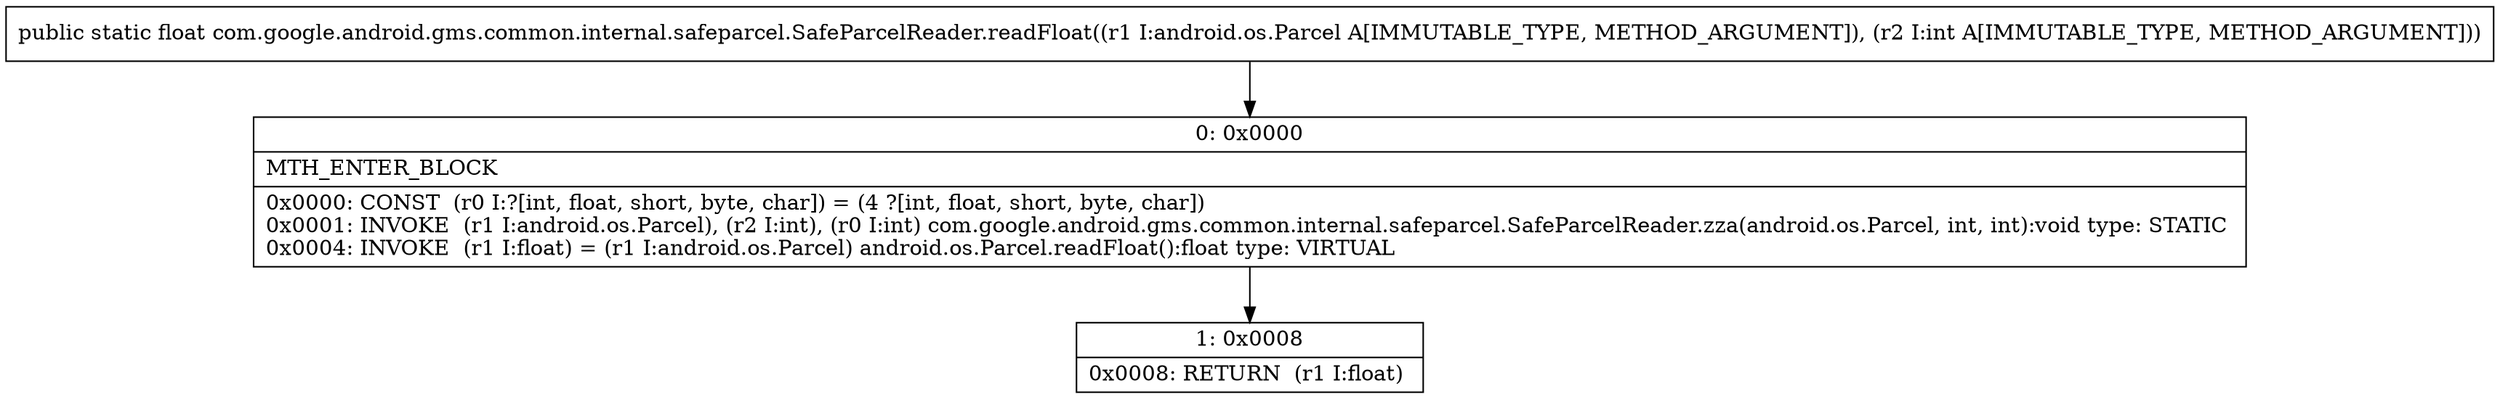 digraph "CFG forcom.google.android.gms.common.internal.safeparcel.SafeParcelReader.readFloat(Landroid\/os\/Parcel;I)F" {
Node_0 [shape=record,label="{0\:\ 0x0000|MTH_ENTER_BLOCK\l|0x0000: CONST  (r0 I:?[int, float, short, byte, char]) = (4 ?[int, float, short, byte, char]) \l0x0001: INVOKE  (r1 I:android.os.Parcel), (r2 I:int), (r0 I:int) com.google.android.gms.common.internal.safeparcel.SafeParcelReader.zza(android.os.Parcel, int, int):void type: STATIC \l0x0004: INVOKE  (r1 I:float) = (r1 I:android.os.Parcel) android.os.Parcel.readFloat():float type: VIRTUAL \l}"];
Node_1 [shape=record,label="{1\:\ 0x0008|0x0008: RETURN  (r1 I:float) \l}"];
MethodNode[shape=record,label="{public static float com.google.android.gms.common.internal.safeparcel.SafeParcelReader.readFloat((r1 I:android.os.Parcel A[IMMUTABLE_TYPE, METHOD_ARGUMENT]), (r2 I:int A[IMMUTABLE_TYPE, METHOD_ARGUMENT])) }"];
MethodNode -> Node_0;
Node_0 -> Node_1;
}

